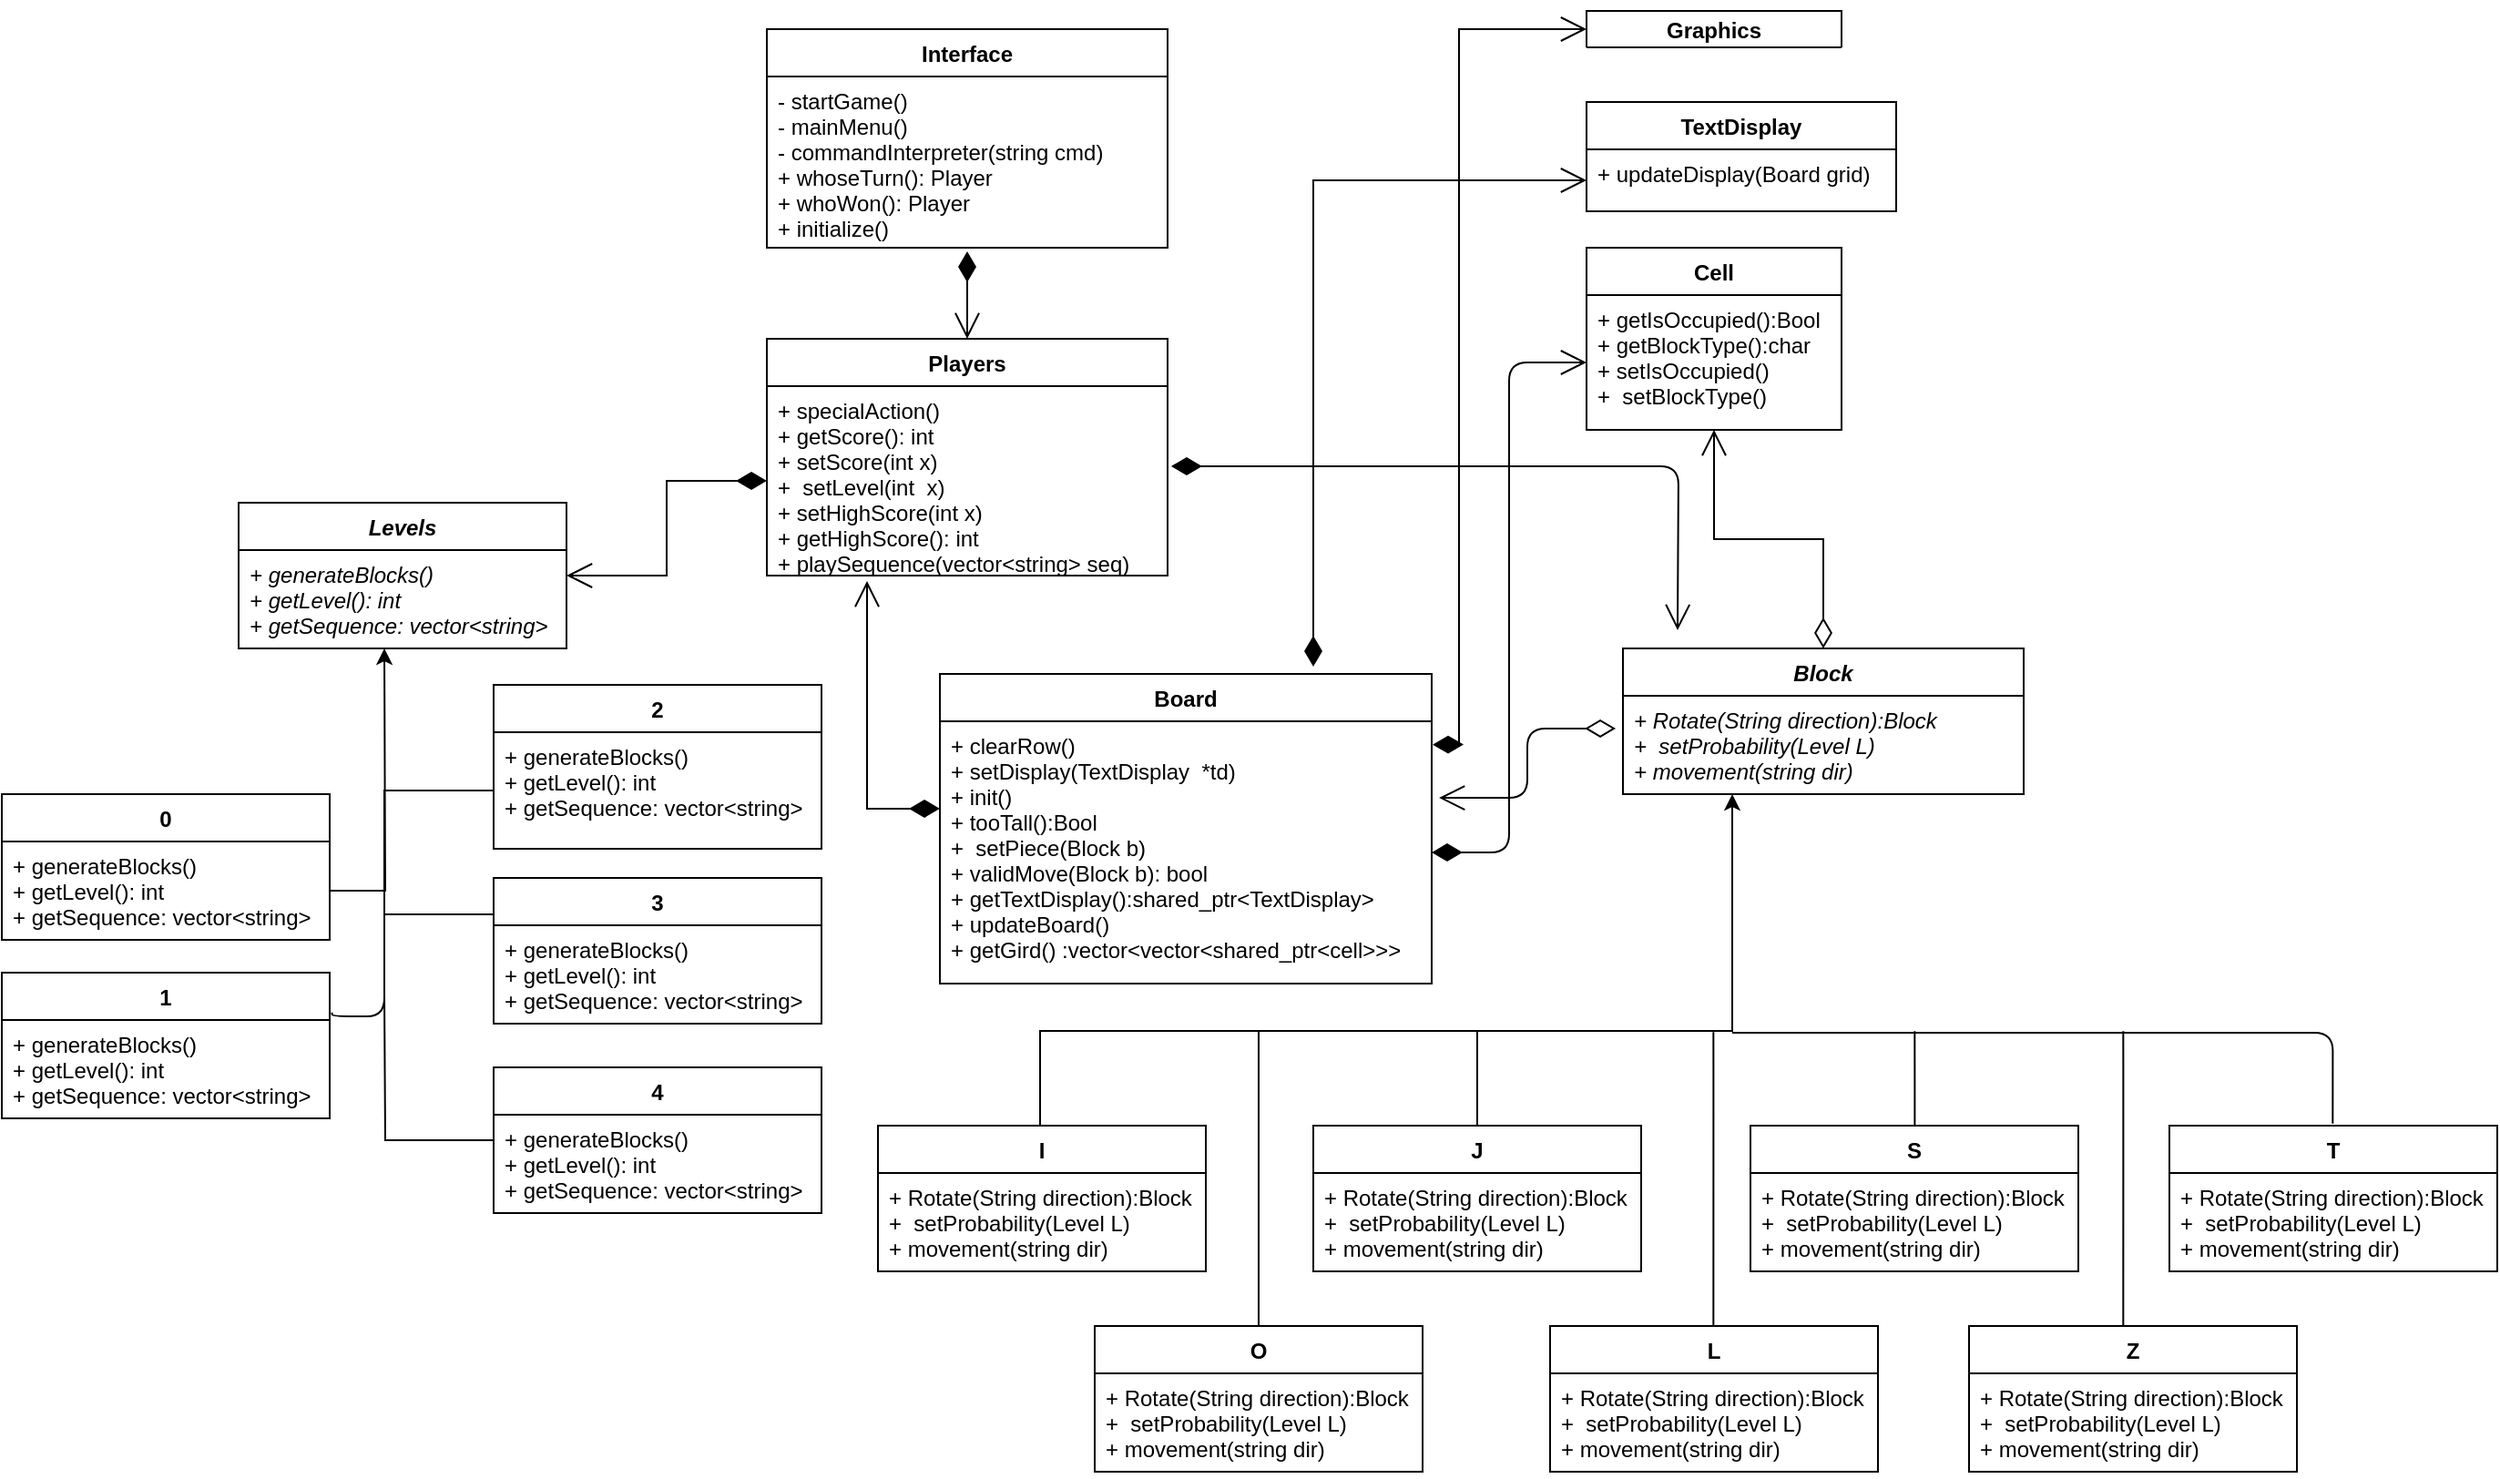 <mxfile version="12.2.9" type="device" pages="1"><diagram id="jNea2lDddfszDc6BbPLO" name="Page-1"><mxGraphModel dx="1412" dy="789" grid="1" gridSize="10" guides="1" tooltips="1" connect="1" arrows="1" fold="1" page="1" pageScale="5" pageWidth="1100" pageHeight="850" math="0" shadow="0"><root><mxCell id="0"/><mxCell id="1" parent="0"/><mxCell id="XiNKLy4abxP-dRT5pT7c-1" value="Block" style="swimlane;fontStyle=3;align=center;verticalAlign=top;childLayout=stackLayout;horizontal=1;startSize=26;horizontalStack=0;resizeParent=1;resizeParentMax=0;resizeLast=0;collapsible=1;marginBottom=0;" parent="1" vertex="1"><mxGeometry x="1040" y="700" width="220" height="80" as="geometry"/></mxCell><mxCell id="XiNKLy4abxP-dRT5pT7c-4" value="+ Rotate(String direction):Block&#10;+  setProbability(Level L)&#10;+ movement(string dir)" style="text;strokeColor=none;fillColor=none;align=left;verticalAlign=top;spacingLeft=4;spacingRight=4;overflow=hidden;rotatable=0;points=[[0,0.5],[1,0.5]];portConstraint=eastwest;fontStyle=2" parent="XiNKLy4abxP-dRT5pT7c-1" vertex="1"><mxGeometry y="26" width="220" height="54" as="geometry"/></mxCell><mxCell id="XiNKLy4abxP-dRT5pT7c-66" style="edgeStyle=orthogonalEdgeStyle;rounded=0;orthogonalLoop=1;jettySize=auto;html=1;" parent="1" source="XiNKLy4abxP-dRT5pT7c-5" edge="1"><mxGeometry relative="1" as="geometry"><Array as="points"><mxPoint x="720" y="910"/><mxPoint x="1100" y="910"/><mxPoint x="1100" y="780"/></Array><mxPoint x="1100" y="780" as="targetPoint"/></mxGeometry></mxCell><mxCell id="XiNKLy4abxP-dRT5pT7c-5" value="I" style="swimlane;fontStyle=1;align=center;verticalAlign=top;childLayout=stackLayout;horizontal=1;startSize=26;horizontalStack=0;resizeParent=1;resizeParentMax=0;resizeLast=0;collapsible=1;marginBottom=0;" parent="1" vertex="1"><mxGeometry x="631" y="962" width="180" height="80" as="geometry"/></mxCell><mxCell id="XiNKLy4abxP-dRT5pT7c-8" value="+ Rotate(String direction):Block&#10;+  setProbability(Level L)&#10;+ movement(string dir)" style="text;strokeColor=none;fillColor=none;align=left;verticalAlign=top;spacingLeft=4;spacingRight=4;overflow=hidden;rotatable=0;points=[[0,0.5],[1,0.5]];portConstraint=eastwest;" parent="XiNKLy4abxP-dRT5pT7c-5" vertex="1"><mxGeometry y="26" width="180" height="54" as="geometry"/></mxCell><mxCell id="XiNKLy4abxP-dRT5pT7c-25" value="Z" style="swimlane;fontStyle=1;align=center;verticalAlign=top;childLayout=stackLayout;horizontal=1;startSize=26;horizontalStack=0;resizeParent=1;resizeParentMax=0;resizeLast=0;collapsible=1;marginBottom=0;" parent="1" vertex="1"><mxGeometry x="1230" y="1072" width="180" height="80" as="geometry"/></mxCell><mxCell id="XiNKLy4abxP-dRT5pT7c-26" value="+ Rotate(String direction):Block&#10;+  setProbability(Level L)&#10;+ movement(string dir)" style="text;strokeColor=none;fillColor=none;align=left;verticalAlign=top;spacingLeft=4;spacingRight=4;overflow=hidden;rotatable=0;points=[[0,0.5],[1,0.5]];portConstraint=eastwest;" parent="XiNKLy4abxP-dRT5pT7c-25" vertex="1"><mxGeometry y="26" width="180" height="54" as="geometry"/></mxCell><mxCell id="XiNKLy4abxP-dRT5pT7c-27" value="L" style="swimlane;fontStyle=1;align=center;verticalAlign=top;childLayout=stackLayout;horizontal=1;startSize=26;horizontalStack=0;resizeParent=1;resizeParentMax=0;resizeLast=0;collapsible=1;marginBottom=0;" parent="1" vertex="1"><mxGeometry x="1000" y="1072" width="180" height="80" as="geometry"/></mxCell><mxCell id="XiNKLy4abxP-dRT5pT7c-28" value="+ Rotate(String direction):Block&#10;+  setProbability(Level L)&#10;+ movement(string dir)" style="text;strokeColor=none;fillColor=none;align=left;verticalAlign=top;spacingLeft=4;spacingRight=4;overflow=hidden;rotatable=0;points=[[0,0.5],[1,0.5]];portConstraint=eastwest;" parent="XiNKLy4abxP-dRT5pT7c-27" vertex="1"><mxGeometry y="26" width="180" height="54" as="geometry"/></mxCell><mxCell id="XiNKLy4abxP-dRT5pT7c-29" value="O" style="swimlane;fontStyle=1;align=center;verticalAlign=top;childLayout=stackLayout;horizontal=1;startSize=26;horizontalStack=0;resizeParent=1;resizeParentMax=0;resizeLast=0;collapsible=1;marginBottom=0;" parent="1" vertex="1"><mxGeometry x="750" y="1072" width="180" height="80" as="geometry"/></mxCell><mxCell id="XiNKLy4abxP-dRT5pT7c-30" value="+ Rotate(String direction):Block&#10;+  setProbability(Level L)&#10;+ movement(string dir)" style="text;strokeColor=none;fillColor=none;align=left;verticalAlign=top;spacingLeft=4;spacingRight=4;overflow=hidden;rotatable=0;points=[[0,0.5],[1,0.5]];portConstraint=eastwest;" parent="XiNKLy4abxP-dRT5pT7c-29" vertex="1"><mxGeometry y="26" width="180" height="54" as="geometry"/></mxCell><mxCell id="XiNKLy4abxP-dRT5pT7c-31" value="J" style="swimlane;fontStyle=1;align=center;verticalAlign=top;childLayout=stackLayout;horizontal=1;startSize=26;horizontalStack=0;resizeParent=1;resizeParentMax=0;resizeLast=0;collapsible=1;marginBottom=0;" parent="1" vertex="1"><mxGeometry x="870" y="962" width="180" height="80" as="geometry"/></mxCell><mxCell id="XiNKLy4abxP-dRT5pT7c-32" value="+ Rotate(String direction):Block&#10;+  setProbability(Level L)&#10;+ movement(string dir)" style="text;strokeColor=none;fillColor=none;align=left;verticalAlign=top;spacingLeft=4;spacingRight=4;overflow=hidden;rotatable=0;points=[[0,0.5],[1,0.5]];portConstraint=eastwest;" parent="XiNKLy4abxP-dRT5pT7c-31" vertex="1"><mxGeometry y="26" width="180" height="54" as="geometry"/></mxCell><mxCell id="XiNKLy4abxP-dRT5pT7c-33" value="S" style="swimlane;fontStyle=1;align=center;verticalAlign=top;childLayout=stackLayout;horizontal=1;startSize=26;horizontalStack=0;resizeParent=1;resizeParentMax=0;resizeLast=0;collapsible=1;marginBottom=0;" parent="1" vertex="1"><mxGeometry x="1110" y="962" width="180" height="80" as="geometry"/></mxCell><mxCell id="XiNKLy4abxP-dRT5pT7c-34" value="+ Rotate(String direction):Block&#10;+  setProbability(Level L)&#10;+ movement(string dir)" style="text;strokeColor=none;fillColor=none;align=left;verticalAlign=top;spacingLeft=4;spacingRight=4;overflow=hidden;rotatable=0;points=[[0,0.5],[1,0.5]];portConstraint=eastwest;" parent="XiNKLy4abxP-dRT5pT7c-33" vertex="1"><mxGeometry y="26" width="180" height="54" as="geometry"/></mxCell><mxCell id="XiNKLy4abxP-dRT5pT7c-35" value="T" style="swimlane;fontStyle=1;align=center;verticalAlign=top;childLayout=stackLayout;horizontal=1;startSize=26;horizontalStack=0;resizeParent=1;resizeParentMax=0;resizeLast=0;collapsible=1;marginBottom=0;" parent="1" vertex="1"><mxGeometry x="1340" y="962" width="180" height="80" as="geometry"/></mxCell><mxCell id="XiNKLy4abxP-dRT5pT7c-36" value="+ Rotate(String direction):Block&#10;+  setProbability(Level L)&#10;+ movement(string dir)" style="text;strokeColor=none;fillColor=none;align=left;verticalAlign=top;spacingLeft=4;spacingRight=4;overflow=hidden;rotatable=0;points=[[0,0.5],[1,0.5]];portConstraint=eastwest;" parent="XiNKLy4abxP-dRT5pT7c-35" vertex="1"><mxGeometry y="26" width="180" height="54" as="geometry"/></mxCell><mxCell id="XiNKLy4abxP-dRT5pT7c-41" value="" style="endArrow=none;html=1;edgeStyle=orthogonalEdgeStyle;exitX=0.5;exitY=0;exitDx=0;exitDy=0;" parent="1" source="XiNKLy4abxP-dRT5pT7c-29" edge="1"><mxGeometry relative="1" as="geometry"><mxPoint x="830" y="1070.5" as="sourcePoint"/><mxPoint x="840" y="910.5" as="targetPoint"/><Array as="points"><mxPoint x="840" y="940.5"/></Array></mxGeometry></mxCell><mxCell id="XiNKLy4abxP-dRT5pT7c-42" value="" style="resizable=0;html=1;align=left;verticalAlign=bottom;labelBackgroundColor=#ffffff;fontSize=10;" parent="XiNKLy4abxP-dRT5pT7c-41" connectable="0" vertex="1"><mxGeometry x="-1" relative="1" as="geometry"/></mxCell><mxCell id="XiNKLy4abxP-dRT5pT7c-43" value="" style="resizable=0;html=1;align=right;verticalAlign=bottom;labelBackgroundColor=#ffffff;fontSize=10;" parent="XiNKLy4abxP-dRT5pT7c-41" connectable="0" vertex="1"><mxGeometry x="1" relative="1" as="geometry"/></mxCell><mxCell id="XiNKLy4abxP-dRT5pT7c-50" value="" style="endArrow=none;html=1;edgeStyle=orthogonalEdgeStyle;" parent="1" source="XiNKLy4abxP-dRT5pT7c-31" edge="1"><mxGeometry relative="1" as="geometry"><mxPoint x="959.667" y="961.833" as="sourcePoint"/><mxPoint x="960" y="910.5" as="targetPoint"/><Array as="points"/></mxGeometry></mxCell><mxCell id="XiNKLy4abxP-dRT5pT7c-51" value="" style="resizable=0;html=1;align=left;verticalAlign=bottom;labelBackgroundColor=#ffffff;fontSize=10;" parent="XiNKLy4abxP-dRT5pT7c-50" connectable="0" vertex="1"><mxGeometry x="-1" relative="1" as="geometry"/></mxCell><mxCell id="XiNKLy4abxP-dRT5pT7c-52" value="" style="resizable=0;html=1;align=right;verticalAlign=bottom;labelBackgroundColor=#ffffff;fontSize=10;" parent="XiNKLy4abxP-dRT5pT7c-50" connectable="0" vertex="1"><mxGeometry x="1" relative="1" as="geometry"/></mxCell><mxCell id="XiNKLy4abxP-dRT5pT7c-53" value="" style="endArrow=none;html=1;edgeStyle=orthogonalEdgeStyle;" parent="1" source="XiNKLy4abxP-dRT5pT7c-33" edge="1"><mxGeometry relative="1" as="geometry"><mxPoint x="1201" y="960.5" as="sourcePoint"/><mxPoint x="1200.167" y="910.167" as="targetPoint"/><Array as="points"><mxPoint x="1201" y="935.5"/></Array></mxGeometry></mxCell><mxCell id="XiNKLy4abxP-dRT5pT7c-54" value="" style="resizable=0;html=1;align=left;verticalAlign=bottom;labelBackgroundColor=#ffffff;fontSize=10;" parent="XiNKLy4abxP-dRT5pT7c-53" connectable="0" vertex="1"><mxGeometry x="-1" relative="1" as="geometry"/></mxCell><mxCell id="XiNKLy4abxP-dRT5pT7c-55" value="" style="resizable=0;html=1;align=right;verticalAlign=bottom;labelBackgroundColor=#ffffff;fontSize=10;" parent="XiNKLy4abxP-dRT5pT7c-53" connectable="0" vertex="1"><mxGeometry x="1" relative="1" as="geometry"/></mxCell><mxCell id="XiNKLy4abxP-dRT5pT7c-56" value="" style="endArrow=none;html=1;edgeStyle=orthogonalEdgeStyle;exitX=0.5;exitY=0;exitDx=0;exitDy=0;" parent="1" edge="1"><mxGeometry relative="1" as="geometry"><mxPoint x="1314.667" y="1071.833" as="sourcePoint"/><mxPoint x="1314.667" y="910.167" as="targetPoint"/><Array as="points"><mxPoint x="1315" y="940.5"/></Array></mxGeometry></mxCell><mxCell id="XiNKLy4abxP-dRT5pT7c-57" value="" style="resizable=0;html=1;align=left;verticalAlign=bottom;labelBackgroundColor=#ffffff;fontSize=10;" parent="XiNKLy4abxP-dRT5pT7c-56" connectable="0" vertex="1"><mxGeometry x="-1" relative="1" as="geometry"/></mxCell><mxCell id="XiNKLy4abxP-dRT5pT7c-58" value="" style="resizable=0;html=1;align=right;verticalAlign=bottom;labelBackgroundColor=#ffffff;fontSize=10;" parent="XiNKLy4abxP-dRT5pT7c-56" connectable="0" vertex="1"><mxGeometry x="1" relative="1" as="geometry"/></mxCell><mxCell id="XiNKLy4abxP-dRT5pT7c-59" value="" style="endArrow=none;html=1;edgeStyle=orthogonalEdgeStyle;exitX=0.5;exitY=0;exitDx=0;exitDy=0;" parent="1" edge="1"><mxGeometry relative="1" as="geometry"><mxPoint x="1089.667" y="1072.333" as="sourcePoint"/><mxPoint x="1089.667" y="910.667" as="targetPoint"/><Array as="points"><mxPoint x="1090" y="941"/></Array></mxGeometry></mxCell><mxCell id="XiNKLy4abxP-dRT5pT7c-60" value="" style="resizable=0;html=1;align=left;verticalAlign=bottom;labelBackgroundColor=#ffffff;fontSize=10;" parent="XiNKLy4abxP-dRT5pT7c-59" connectable="0" vertex="1"><mxGeometry x="-1" relative="1" as="geometry"/></mxCell><mxCell id="XiNKLy4abxP-dRT5pT7c-61" value="" style="resizable=0;html=1;align=right;verticalAlign=bottom;labelBackgroundColor=#ffffff;fontSize=10;" parent="XiNKLy4abxP-dRT5pT7c-59" connectable="0" vertex="1"><mxGeometry x="1" relative="1" as="geometry"/></mxCell><mxCell id="XiNKLy4abxP-dRT5pT7c-62" value="" style="endArrow=none;html=1;edgeStyle=orthogonalEdgeStyle;exitX=0.5;exitY=0;exitDx=0;exitDy=0;" parent="1" edge="1"><mxGeometry relative="1" as="geometry"><mxPoint x="1429.667" y="960.833" as="sourcePoint"/><mxPoint x="1100" y="911" as="targetPoint"/><Array as="points"><mxPoint x="1430" y="910.5"/></Array></mxGeometry></mxCell><mxCell id="XiNKLy4abxP-dRT5pT7c-63" value="" style="resizable=0;html=1;align=left;verticalAlign=bottom;labelBackgroundColor=#ffffff;fontSize=10;" parent="XiNKLy4abxP-dRT5pT7c-62" connectable="0" vertex="1"><mxGeometry x="-1" relative="1" as="geometry"/></mxCell><mxCell id="XiNKLy4abxP-dRT5pT7c-64" value="" style="resizable=0;html=1;align=right;verticalAlign=bottom;labelBackgroundColor=#ffffff;fontSize=10;" parent="XiNKLy4abxP-dRT5pT7c-62" connectable="0" vertex="1"><mxGeometry x="1" relative="1" as="geometry"/></mxCell><mxCell id="XiNKLy4abxP-dRT5pT7c-136" style="edgeStyle=orthogonalEdgeStyle;rounded=0;orthogonalLoop=1;jettySize=auto;html=1;entryX=0;entryY=0.5;entryDx=0;entryDy=0;startArrow=open;startFill=0;startSize=12;endArrow=diamondThin;endFill=1;endSize=14;" parent="1" source="XiNKLy4abxP-dRT5pT7c-67" target="XiNKLy4abxP-dRT5pT7c-105" edge="1"><mxGeometry relative="1" as="geometry"/></mxCell><mxCell id="XiNKLy4abxP-dRT5pT7c-67" value="Levels" style="swimlane;fontStyle=3;childLayout=stackLayout;horizontal=1;startSize=26;fillColor=none;horizontalStack=0;resizeParent=1;resizeParentMax=0;resizeLast=0;collapsible=1;marginBottom=0;" parent="1" vertex="1"><mxGeometry x="280" y="620" width="180" height="80" as="geometry"/></mxCell><mxCell id="XiNKLy4abxP-dRT5pT7c-68" value="+ generateBlocks()&#10;+ getLevel(): int&#10;+ getSequence: vector&lt;string&gt;" style="text;strokeColor=none;fillColor=none;align=left;verticalAlign=top;spacingLeft=4;spacingRight=4;overflow=hidden;rotatable=0;points=[[0,0.5],[1,0.5]];portConstraint=eastwest;fontStyle=2" parent="XiNKLy4abxP-dRT5pT7c-67" vertex="1"><mxGeometry y="26" width="180" height="54" as="geometry"/></mxCell><mxCell id="XiNKLy4abxP-dRT5pT7c-71" value="0" style="swimlane;fontStyle=1;childLayout=stackLayout;horizontal=1;startSize=26;fillColor=none;horizontalStack=0;resizeParent=1;resizeParentMax=0;resizeLast=0;collapsible=1;marginBottom=0;" parent="1" vertex="1"><mxGeometry x="150" y="780" width="180" height="80" as="geometry"/></mxCell><mxCell id="XiNKLy4abxP-dRT5pT7c-72" value="+ generateBlocks()&#10;+ getLevel(): int&#10;+ getSequence: vector&lt;string&gt;" style="text;align=left;verticalAlign=top;spacingLeft=4;spacingRight=4;overflow=hidden;rotatable=0;points=[[0,0.5],[1,0.5]];portConstraint=eastwest;fontStyle=0;labelBackgroundColor=none;" parent="XiNKLy4abxP-dRT5pT7c-71" vertex="1"><mxGeometry y="26" width="180" height="54" as="geometry"/></mxCell><mxCell id="XiNKLy4abxP-dRT5pT7c-73" value="2" style="swimlane;fontStyle=1;childLayout=stackLayout;horizontal=1;startSize=26;fillColor=none;horizontalStack=0;resizeParent=1;resizeParentMax=0;resizeLast=0;collapsible=1;marginBottom=0;" parent="1" vertex="1"><mxGeometry x="420" y="720" width="180" height="90" as="geometry"/></mxCell><mxCell id="XiNKLy4abxP-dRT5pT7c-74" value="+ generateBlocks()&#10;+ getLevel(): int&#10;+ getSequence: vector&lt;string&gt;" style="text;strokeColor=none;fillColor=none;align=left;verticalAlign=top;spacingLeft=4;spacingRight=4;overflow=hidden;rotatable=0;points=[[0,0.5],[1,0.5]];portConstraint=eastwest;" parent="XiNKLy4abxP-dRT5pT7c-73" vertex="1"><mxGeometry y="26" width="180" height="64" as="geometry"/></mxCell><mxCell id="XiNKLy4abxP-dRT5pT7c-103" style="edgeStyle=orthogonalEdgeStyle;rounded=0;orthogonalLoop=1;jettySize=auto;html=1;exitX=0;exitY=0.5;exitDx=0;exitDy=0;endArrow=none;endFill=0;" parent="1" source="XiNKLy4abxP-dRT5pT7c-75" edge="1"><mxGeometry relative="1" as="geometry"><mxPoint x="360" y="890" as="targetPoint"/></mxGeometry></mxCell><mxCell id="XiNKLy4abxP-dRT5pT7c-75" value="4" style="swimlane;fontStyle=1;childLayout=stackLayout;horizontal=1;startSize=26;fillColor=none;horizontalStack=0;resizeParent=1;resizeParentMax=0;resizeLast=0;collapsible=1;marginBottom=0;" parent="1" vertex="1"><mxGeometry x="420" y="930" width="180" height="80" as="geometry"/></mxCell><mxCell id="XiNKLy4abxP-dRT5pT7c-76" value="+ generateBlocks()&#10;+ getLevel(): int&#10;+ getSequence: vector&lt;string&gt;" style="text;strokeColor=none;fillColor=none;align=left;verticalAlign=top;spacingLeft=4;spacingRight=4;overflow=hidden;rotatable=0;points=[[0,0.5],[1,0.5]];portConstraint=eastwest;" parent="XiNKLy4abxP-dRT5pT7c-75" vertex="1"><mxGeometry y="26" width="180" height="54" as="geometry"/></mxCell><mxCell id="XiNKLy4abxP-dRT5pT7c-100" style="edgeStyle=orthogonalEdgeStyle;rounded=0;orthogonalLoop=1;jettySize=auto;html=1;exitX=0;exitY=0.25;exitDx=0;exitDy=0;endArrow=none;endFill=0;" parent="1" source="XiNKLy4abxP-dRT5pT7c-77" edge="1"><mxGeometry relative="1" as="geometry"><mxPoint x="360" y="839" as="targetPoint"/><Array as="points"><mxPoint x="360" y="846"/></Array></mxGeometry></mxCell><mxCell id="XiNKLy4abxP-dRT5pT7c-77" value="3" style="swimlane;fontStyle=1;childLayout=stackLayout;horizontal=1;startSize=26;fillColor=none;horizontalStack=0;resizeParent=1;resizeParentMax=0;resizeLast=0;collapsible=1;marginBottom=0;" parent="1" vertex="1"><mxGeometry x="420" y="826" width="180" height="80" as="geometry"/></mxCell><mxCell id="XiNKLy4abxP-dRT5pT7c-78" value="+ generateBlocks()&#10;+ getLevel(): int&#10;+ getSequence: vector&lt;string&gt;" style="text;strokeColor=none;fillColor=none;align=left;verticalAlign=top;spacingLeft=4;spacingRight=4;overflow=hidden;rotatable=0;points=[[0,0.5],[1,0.5]];portConstraint=eastwest;" parent="XiNKLy4abxP-dRT5pT7c-77" vertex="1"><mxGeometry y="26" width="180" height="54" as="geometry"/></mxCell><mxCell id="XiNKLy4abxP-dRT5pT7c-79" value="1" style="swimlane;fontStyle=1;childLayout=stackLayout;horizontal=1;startSize=26;fillColor=none;horizontalStack=0;resizeParent=1;resizeParentMax=0;resizeLast=0;collapsible=1;marginBottom=0;" parent="1" vertex="1"><mxGeometry x="150" y="878" width="180" height="80" as="geometry"/></mxCell><mxCell id="XiNKLy4abxP-dRT5pT7c-80" value="+ generateBlocks()&#10;+ getLevel(): int&#10;+ getSequence: vector&lt;string&gt;" style="text;strokeColor=none;fillColor=none;align=left;verticalAlign=top;spacingLeft=4;spacingRight=4;overflow=hidden;rotatable=0;points=[[0,0.5],[1,0.5]];portConstraint=eastwest;" parent="XiNKLy4abxP-dRT5pT7c-79" vertex="1"><mxGeometry y="26" width="180" height="54" as="geometry"/></mxCell><mxCell id="XiNKLy4abxP-dRT5pT7c-81" style="edgeStyle=orthogonalEdgeStyle;rounded=0;orthogonalLoop=1;jettySize=auto;html=1;" parent="1" source="XiNKLy4abxP-dRT5pT7c-72" edge="1"><mxGeometry relative="1" as="geometry"><mxPoint x="360" y="700" as="targetPoint"/></mxGeometry></mxCell><mxCell id="XiNKLy4abxP-dRT5pT7c-89" value="" style="endArrow=none;html=1;edgeStyle=orthogonalEdgeStyle;exitX=1.007;exitY=-0.077;exitDx=0;exitDy=0;exitPerimeter=0;" parent="1" source="XiNKLy4abxP-dRT5pT7c-80" edge="1"><mxGeometry relative="1" as="geometry"><mxPoint x="360" y="942" as="sourcePoint"/><mxPoint x="360" y="780" as="targetPoint"/><Array as="points"><mxPoint x="360" y="902"/></Array></mxGeometry></mxCell><mxCell id="XiNKLy4abxP-dRT5pT7c-90" value="" style="resizable=0;html=1;align=left;verticalAlign=bottom;labelBackgroundColor=#ffffff;fontSize=10;" parent="XiNKLy4abxP-dRT5pT7c-89" connectable="0" vertex="1"><mxGeometry x="-1" relative="1" as="geometry"/></mxCell><mxCell id="XiNKLy4abxP-dRT5pT7c-91" value="" style="resizable=0;html=1;align=right;verticalAlign=bottom;labelBackgroundColor=#ffffff;fontSize=10;" parent="XiNKLy4abxP-dRT5pT7c-89" connectable="0" vertex="1"><mxGeometry x="1" relative="1" as="geometry"/></mxCell><mxCell id="XiNKLy4abxP-dRT5pT7c-102" style="edgeStyle=orthogonalEdgeStyle;rounded=0;orthogonalLoop=1;jettySize=auto;html=1;endArrow=none;endFill=0;" parent="1" source="XiNKLy4abxP-dRT5pT7c-74" edge="1"><mxGeometry relative="1" as="geometry"><mxPoint x="360" y="793" as="targetPoint"/><Array as="points"><mxPoint x="360" y="778"/></Array></mxGeometry></mxCell><mxCell id="XiNKLy4abxP-dRT5pT7c-134" style="edgeStyle=orthogonalEdgeStyle;rounded=0;orthogonalLoop=1;jettySize=auto;html=1;entryX=0;entryY=0.333;entryDx=0;entryDy=0;entryPerimeter=0;startArrow=open;startFill=0;startSize=12;endArrow=diamondThin;endFill=1;endSize=14;exitX=0.25;exitY=1.029;exitDx=0;exitDy=0;exitPerimeter=0;" parent="1" source="XiNKLy4abxP-dRT5pT7c-105" target="XiNKLy4abxP-dRT5pT7c-109" edge="1"><mxGeometry relative="1" as="geometry"><mxPoint x="620" y="603" as="sourcePoint"/><Array as="points"><mxPoint x="625" y="788"/></Array></mxGeometry></mxCell><mxCell id="XiNKLy4abxP-dRT5pT7c-104" value="Players" style="swimlane;fontStyle=1;childLayout=stackLayout;horizontal=1;startSize=26;fillColor=none;horizontalStack=0;resizeParent=1;resizeParentMax=0;resizeLast=0;collapsible=1;marginBottom=0;" parent="1" vertex="1"><mxGeometry x="570" y="530" width="220" height="130" as="geometry"/></mxCell><mxCell id="XiNKLy4abxP-dRT5pT7c-105" value="+ specialAction()&#10;+ getScore(): int&#10;+ setScore(int x)&#10;+  setLevel(int  x)&#10;+ setHighScore(int x)&#10;+ getHighScore(): int&#10;+ playSequence(vector&lt;string&gt; seq)" style="text;strokeColor=none;fillColor=none;align=left;verticalAlign=top;spacingLeft=4;spacingRight=4;overflow=hidden;rotatable=0;points=[[0,0.5],[1,0.5]];portConstraint=eastwest;" parent="XiNKLy4abxP-dRT5pT7c-104" vertex="1"><mxGeometry y="26" width="220" height="104" as="geometry"/></mxCell><mxCell id="XiNKLy4abxP-dRT5pT7c-108" value="Board" style="swimlane;fontStyle=1;childLayout=stackLayout;horizontal=1;startSize=26;fillColor=none;horizontalStack=0;resizeParent=1;resizeParentMax=0;resizeLast=0;collapsible=1;marginBottom=0;" parent="1" vertex="1"><mxGeometry x="665" y="714" width="270" height="170" as="geometry"/></mxCell><mxCell id="XiNKLy4abxP-dRT5pT7c-109" value="+ clearRow()&#10;+ setDisplay(TextDisplay  *td)&#10;+ init()&#10;+ tooTall():Bool&#10;+  setPiece(Block b)&#10;+ validMove(Block b): bool&#10;+ getTextDisplay():shared_ptr&lt;TextDisplay&gt;&#10;+ updateBoard()&#10;+ getGird() :vector&lt;vector&lt;shared_ptr&lt;cell&gt;&gt;&gt;" style="text;strokeColor=none;fillColor=none;align=left;verticalAlign=top;spacingLeft=4;spacingRight=4;overflow=hidden;rotatable=0;points=[[0,0.5],[1,0.5]];portConstraint=eastwest;" parent="XiNKLy4abxP-dRT5pT7c-108" vertex="1"><mxGeometry y="26" width="270" height="144" as="geometry"/></mxCell><mxCell id="XiNKLy4abxP-dRT5pT7c-133" style="edgeStyle=orthogonalEdgeStyle;rounded=0;orthogonalLoop=1;jettySize=auto;html=1;startArrow=open;startFill=0;startSize=12;endArrow=diamondThin;endFill=0;endSize=14;entryX=0.5;entryY=0;entryDx=0;entryDy=0;" parent="1" source="XiNKLy4abxP-dRT5pT7c-110" target="XiNKLy4abxP-dRT5pT7c-1" edge="1"><mxGeometry relative="1" as="geometry"><mxPoint x="1020" y="710" as="targetPoint"/></mxGeometry></mxCell><mxCell id="XiNKLy4abxP-dRT5pT7c-110" value="Cell" style="swimlane;fontStyle=1;childLayout=stackLayout;horizontal=1;startSize=26;fillColor=none;horizontalStack=0;resizeParent=1;resizeParentMax=0;resizeLast=0;collapsible=1;marginBottom=0;" parent="1" vertex="1"><mxGeometry x="1020" y="480" width="140" height="100" as="geometry"/></mxCell><mxCell id="XiNKLy4abxP-dRT5pT7c-111" value="+ getIsOccupied():Bool&#10;+ getBlockType():char&#10;+ setIsOccupied()&#10;+  setBlockType()" style="text;strokeColor=none;fillColor=none;align=left;verticalAlign=top;spacingLeft=4;spacingRight=4;overflow=hidden;rotatable=0;points=[[0,0.5],[1,0.5]];portConstraint=eastwest;" parent="XiNKLy4abxP-dRT5pT7c-110" vertex="1"><mxGeometry y="26" width="140" height="74" as="geometry"/></mxCell><mxCell id="XiNKLy4abxP-dRT5pT7c-137" style="edgeStyle=orthogonalEdgeStyle;rounded=0;orthogonalLoop=1;jettySize=auto;html=1;startArrow=open;startFill=0;startSize=12;endArrow=diamondThin;endFill=1;endSize=14;exitX=0;exitY=0.5;exitDx=0;exitDy=0;" parent="1" source="XiNKLy4abxP-dRT5pT7c-113" edge="1"><mxGeometry relative="1" as="geometry"><mxPoint x="870" y="710" as="targetPoint"/><Array as="points"><mxPoint x="870" y="443"/></Array></mxGeometry></mxCell><mxCell id="XiNKLy4abxP-dRT5pT7c-112" value="TextDisplay" style="swimlane;fontStyle=1;childLayout=stackLayout;horizontal=1;startSize=26;fillColor=none;horizontalStack=0;resizeParent=1;resizeParentMax=0;resizeLast=0;collapsible=1;marginBottom=0;" parent="1" vertex="1"><mxGeometry x="1020" y="400" width="170" height="60" as="geometry"/></mxCell><mxCell id="XiNKLy4abxP-dRT5pT7c-113" value="+ updateDisplay(Board grid)" style="text;strokeColor=none;fillColor=none;align=left;verticalAlign=top;spacingLeft=4;spacingRight=4;overflow=hidden;rotatable=0;points=[[0,0.5],[1,0.5]];portConstraint=eastwest;" parent="XiNKLy4abxP-dRT5pT7c-112" vertex="1"><mxGeometry y="26" width="170" height="34" as="geometry"/></mxCell><mxCell id="XiNKLy4abxP-dRT5pT7c-132" style="edgeStyle=orthogonalEdgeStyle;rounded=0;orthogonalLoop=1;jettySize=auto;html=1;entryX=1.002;entryY=0.089;entryDx=0;entryDy=0;entryPerimeter=0;startArrow=open;startFill=0;startSize=12;endArrow=diamondThin;endFill=1;endSize=14;" parent="1" source="XiNKLy4abxP-dRT5pT7c-114" target="XiNKLy4abxP-dRT5pT7c-109" edge="1"><mxGeometry relative="1" as="geometry"><Array as="points"><mxPoint x="950" y="360"/><mxPoint x="950" y="753"/></Array></mxGeometry></mxCell><mxCell id="XiNKLy4abxP-dRT5pT7c-114" value="Graphics" style="swimlane;fontStyle=1;childLayout=stackLayout;horizontal=1;startSize=26;fillColor=none;horizontalStack=0;resizeParent=1;resizeParentMax=0;resizeLast=0;collapsible=1;marginBottom=0;" parent="1" vertex="1"><mxGeometry x="1020" y="350" width="140" height="20" as="geometry"/></mxCell><mxCell id="XiNKLy4abxP-dRT5pT7c-116" value="Interface" style="swimlane;fontStyle=1;childLayout=stackLayout;horizontal=1;startSize=26;fillColor=none;horizontalStack=0;resizeParent=1;resizeParentMax=0;resizeLast=0;collapsible=1;marginBottom=0;" parent="1" vertex="1"><mxGeometry x="570" y="360" width="220" height="120" as="geometry"/></mxCell><mxCell id="XiNKLy4abxP-dRT5pT7c-117" value="- startGame()&#10;- mainMenu()&#10;- commandInterpreter(string cmd)&#10;+ whoseTurn(): Player&#10;+ whoWon(): Player&#10;+ initialize()&#10;" style="text;strokeColor=none;fillColor=none;align=left;verticalAlign=top;spacingLeft=4;spacingRight=4;overflow=hidden;rotatable=0;points=[[0,0.5],[1,0.5]];portConstraint=eastwest;" parent="XiNKLy4abxP-dRT5pT7c-116" vertex="1"><mxGeometry y="26" width="220" height="94" as="geometry"/></mxCell><mxCell id="XiNKLy4abxP-dRT5pT7c-123" value="" style="endArrow=open;html=1;endSize=12;startArrow=diamondThin;startSize=14;startFill=1;edgeStyle=orthogonalEdgeStyle;align=left;verticalAlign=bottom;entryX=0;entryY=0.5;entryDx=0;entryDy=0;exitX=1;exitY=0.5;exitDx=0;exitDy=0;" parent="1" source="XiNKLy4abxP-dRT5pT7c-109" target="XiNKLy4abxP-dRT5pT7c-111" edge="1"><mxGeometry x="-1" y="3" relative="1" as="geometry"><mxPoint x="848.167" y="719.833" as="sourcePoint"/><mxPoint x="909.833" y="929.833" as="targetPoint"/></mxGeometry></mxCell><mxCell id="XiNKLy4abxP-dRT5pT7c-128" style="edgeStyle=orthogonalEdgeStyle;rounded=0;orthogonalLoop=1;jettySize=auto;html=1;startArrow=open;startFill=0;startSize=12;endArrow=diamondThin;endFill=1;endSize=14;exitX=0.5;exitY=0;exitDx=0;exitDy=0;" parent="1" source="XiNKLy4abxP-dRT5pT7c-104" edge="1"><mxGeometry relative="1" as="geometry"><mxPoint x="680" y="482" as="targetPoint"/><Array as="points"><mxPoint x="680" y="490"/><mxPoint x="680" y="490"/></Array></mxGeometry></mxCell><mxCell id="4xpMbpp9FXDMvQFBp7UU-2" value="" style="endArrow=open;html=1;endSize=12;startArrow=diamondThin;startSize=14;startFill=0;edgeStyle=orthogonalEdgeStyle;align=left;verticalAlign=bottom;exitX=-0.018;exitY=0.333;exitDx=0;exitDy=0;exitPerimeter=0;entryX=1.015;entryY=0.292;entryDx=0;entryDy=0;entryPerimeter=0;" edge="1" parent="1" source="XiNKLy4abxP-dRT5pT7c-4" target="XiNKLy4abxP-dRT5pT7c-109"><mxGeometry x="-1" y="3" relative="1" as="geometry"><mxPoint x="1130" y="800" as="sourcePoint"/><mxPoint x="1290" y="800" as="targetPoint"/></mxGeometry></mxCell><mxCell id="4xpMbpp9FXDMvQFBp7UU-5" value="" style="endArrow=open;html=1;endSize=12;startArrow=diamondThin;startSize=14;startFill=1;edgeStyle=orthogonalEdgeStyle;align=left;verticalAlign=bottom;exitX=1.009;exitY=0.423;exitDx=0;exitDy=0;exitPerimeter=0;" edge="1" parent="1" source="XiNKLy4abxP-dRT5pT7c-105"><mxGeometry x="-1" y="3" relative="1" as="geometry"><mxPoint x="800" y="600" as="sourcePoint"/><mxPoint x="1070" y="690" as="targetPoint"/></mxGeometry></mxCell></root></mxGraphModel></diagram></mxfile>